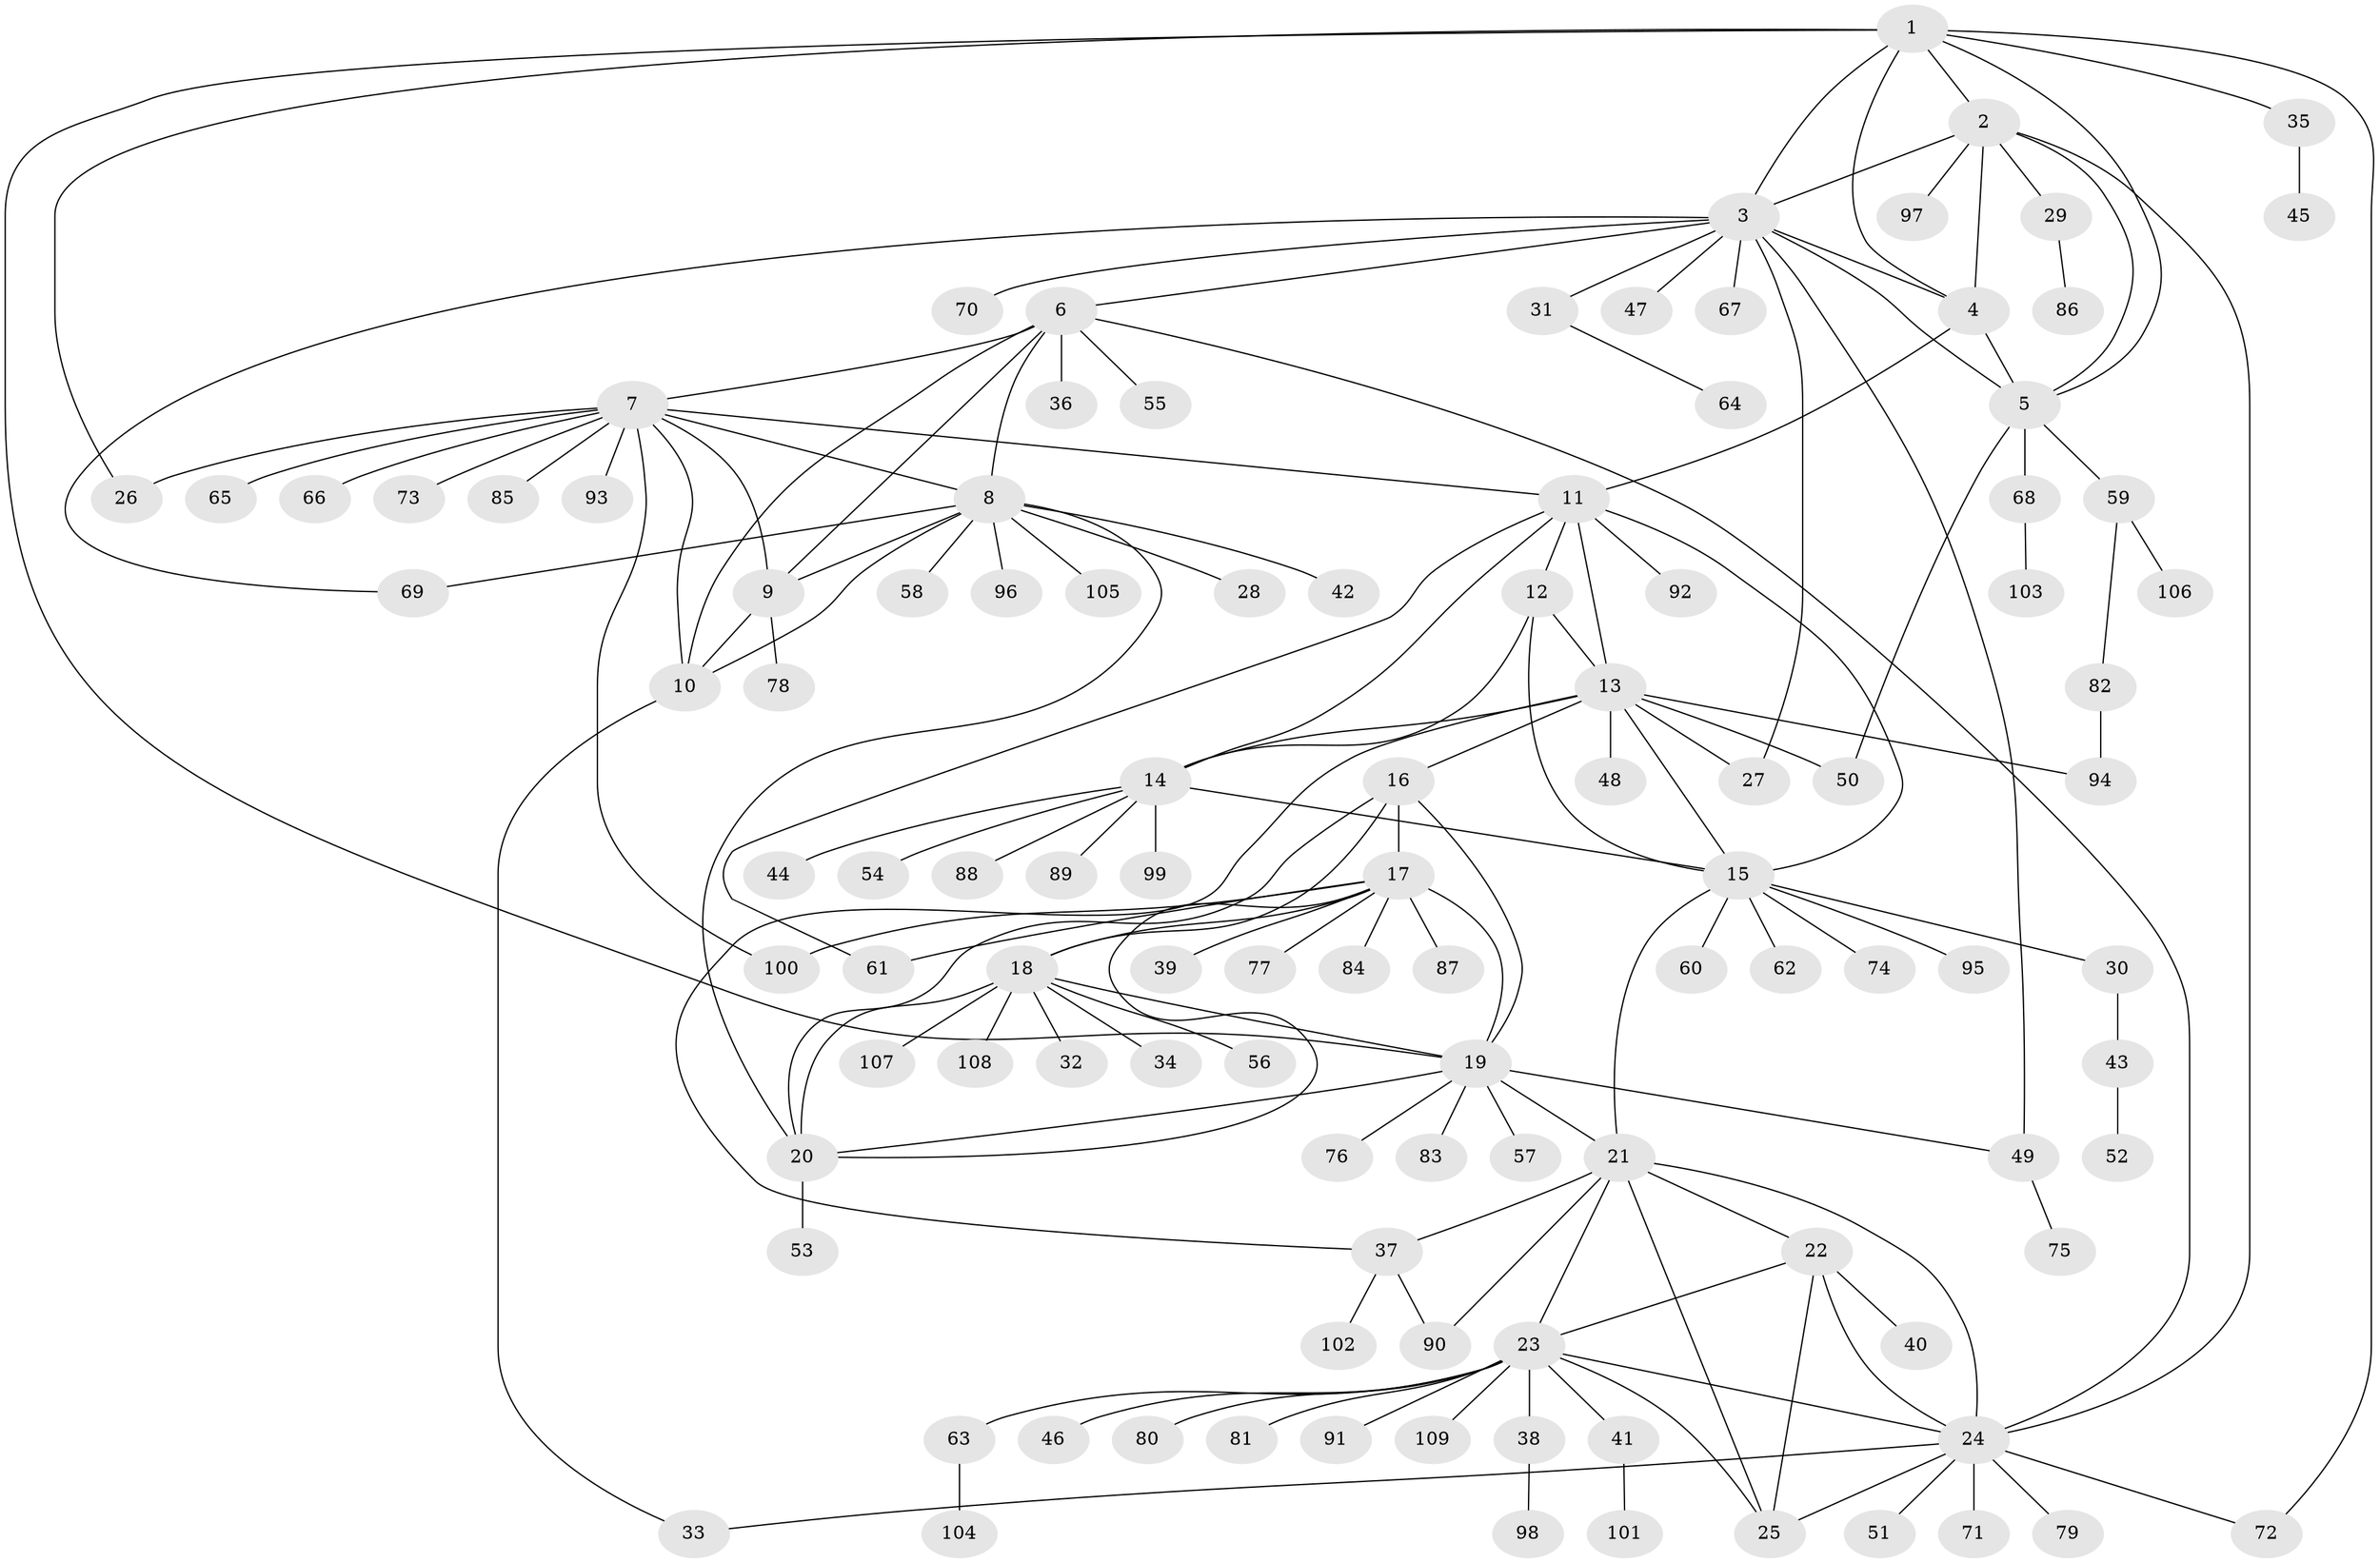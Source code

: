// Generated by graph-tools (version 1.1) at 2025/26/03/09/25 03:26:43]
// undirected, 109 vertices, 156 edges
graph export_dot {
graph [start="1"]
  node [color=gray90,style=filled];
  1;
  2;
  3;
  4;
  5;
  6;
  7;
  8;
  9;
  10;
  11;
  12;
  13;
  14;
  15;
  16;
  17;
  18;
  19;
  20;
  21;
  22;
  23;
  24;
  25;
  26;
  27;
  28;
  29;
  30;
  31;
  32;
  33;
  34;
  35;
  36;
  37;
  38;
  39;
  40;
  41;
  42;
  43;
  44;
  45;
  46;
  47;
  48;
  49;
  50;
  51;
  52;
  53;
  54;
  55;
  56;
  57;
  58;
  59;
  60;
  61;
  62;
  63;
  64;
  65;
  66;
  67;
  68;
  69;
  70;
  71;
  72;
  73;
  74;
  75;
  76;
  77;
  78;
  79;
  80;
  81;
  82;
  83;
  84;
  85;
  86;
  87;
  88;
  89;
  90;
  91;
  92;
  93;
  94;
  95;
  96;
  97;
  98;
  99;
  100;
  101;
  102;
  103;
  104;
  105;
  106;
  107;
  108;
  109;
  1 -- 2;
  1 -- 3;
  1 -- 4;
  1 -- 5;
  1 -- 19;
  1 -- 26;
  1 -- 35;
  1 -- 72;
  2 -- 3;
  2 -- 4;
  2 -- 5;
  2 -- 24;
  2 -- 29;
  2 -- 97;
  3 -- 4;
  3 -- 5;
  3 -- 6;
  3 -- 27;
  3 -- 31;
  3 -- 47;
  3 -- 49;
  3 -- 67;
  3 -- 69;
  3 -- 70;
  4 -- 5;
  4 -- 11;
  5 -- 50;
  5 -- 59;
  5 -- 68;
  6 -- 7;
  6 -- 8;
  6 -- 9;
  6 -- 10;
  6 -- 24;
  6 -- 36;
  6 -- 55;
  7 -- 8;
  7 -- 9;
  7 -- 10;
  7 -- 11;
  7 -- 26;
  7 -- 65;
  7 -- 66;
  7 -- 73;
  7 -- 85;
  7 -- 93;
  7 -- 100;
  8 -- 9;
  8 -- 10;
  8 -- 20;
  8 -- 28;
  8 -- 42;
  8 -- 58;
  8 -- 69;
  8 -- 96;
  8 -- 105;
  9 -- 10;
  9 -- 78;
  10 -- 33;
  11 -- 12;
  11 -- 13;
  11 -- 14;
  11 -- 15;
  11 -- 61;
  11 -- 92;
  12 -- 13;
  12 -- 14;
  12 -- 15;
  13 -- 14;
  13 -- 15;
  13 -- 16;
  13 -- 27;
  13 -- 37;
  13 -- 48;
  13 -- 50;
  13 -- 94;
  14 -- 15;
  14 -- 44;
  14 -- 54;
  14 -- 88;
  14 -- 89;
  14 -- 99;
  15 -- 21;
  15 -- 30;
  15 -- 60;
  15 -- 62;
  15 -- 74;
  15 -- 95;
  16 -- 17;
  16 -- 18;
  16 -- 19;
  16 -- 20;
  17 -- 18;
  17 -- 19;
  17 -- 20;
  17 -- 39;
  17 -- 61;
  17 -- 77;
  17 -- 84;
  17 -- 87;
  17 -- 100;
  18 -- 19;
  18 -- 20;
  18 -- 32;
  18 -- 34;
  18 -- 56;
  18 -- 107;
  18 -- 108;
  19 -- 20;
  19 -- 21;
  19 -- 49;
  19 -- 57;
  19 -- 76;
  19 -- 83;
  20 -- 53;
  21 -- 22;
  21 -- 23;
  21 -- 24;
  21 -- 25;
  21 -- 37;
  21 -- 90;
  22 -- 23;
  22 -- 24;
  22 -- 25;
  22 -- 40;
  23 -- 24;
  23 -- 25;
  23 -- 38;
  23 -- 41;
  23 -- 46;
  23 -- 63;
  23 -- 80;
  23 -- 81;
  23 -- 91;
  23 -- 109;
  24 -- 25;
  24 -- 33;
  24 -- 51;
  24 -- 71;
  24 -- 72;
  24 -- 79;
  29 -- 86;
  30 -- 43;
  31 -- 64;
  35 -- 45;
  37 -- 90;
  37 -- 102;
  38 -- 98;
  41 -- 101;
  43 -- 52;
  49 -- 75;
  59 -- 82;
  59 -- 106;
  63 -- 104;
  68 -- 103;
  82 -- 94;
}

